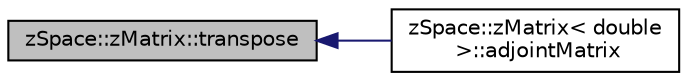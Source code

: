 digraph "zSpace::zMatrix::transpose"
{
  edge [fontname="Helvetica",fontsize="10",labelfontname="Helvetica",labelfontsize="10"];
  node [fontname="Helvetica",fontsize="10",shape=record];
  rankdir="LR";
  Node130 [label="zSpace::zMatrix::transpose",height=0.2,width=0.4,color="black", fillcolor="grey75", style="filled", fontcolor="black"];
  Node130 -> Node131 [dir="back",color="midnightblue",fontsize="10",style="solid",fontname="Helvetica"];
  Node131 [label="zSpace::zMatrix\< double\l \>::adjointMatrix",height=0.2,width=0.4,color="black", fillcolor="white", style="filled",URL="$classz_space_1_1z_matrix.html#a59e488437e8079ec819bbea68528ca7e",tooltip="This method returns the adjoint matrix of the input square matrix. "];
}
